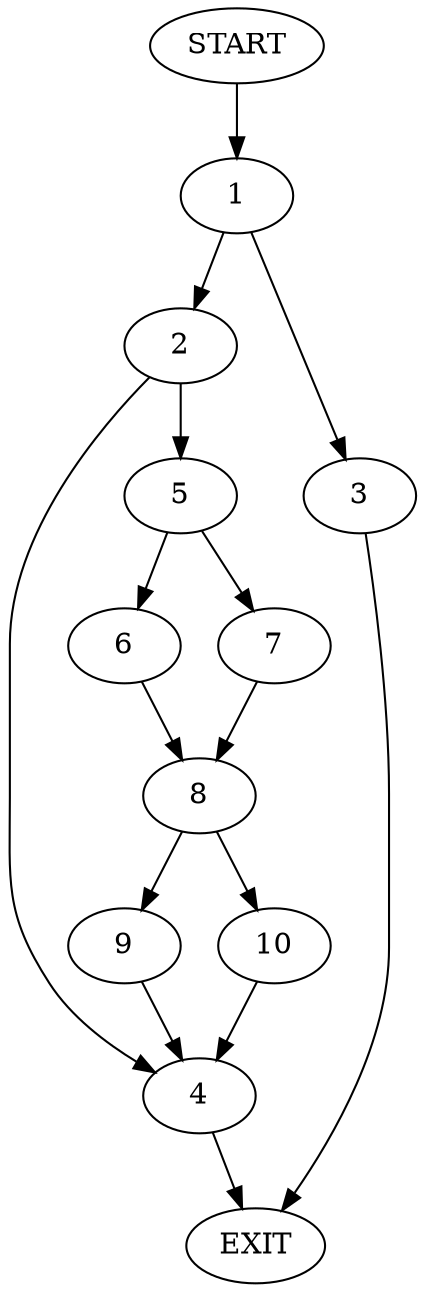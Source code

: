 digraph {
0 [label="START"]
11 [label="EXIT"]
0 -> 1
1 -> 2
1 -> 3
2 -> 4
2 -> 5
3 -> 11
5 -> 6
5 -> 7
4 -> 11
7 -> 8
6 -> 8
8 -> 9
8 -> 10
10 -> 4
9 -> 4
}
